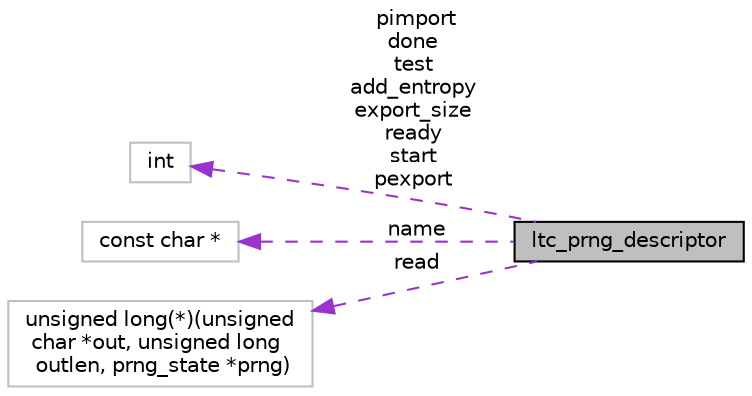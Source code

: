 digraph "ltc_prng_descriptor"
{
 // LATEX_PDF_SIZE
  edge [fontname="Helvetica",fontsize="10",labelfontname="Helvetica",labelfontsize="10"];
  node [fontname="Helvetica",fontsize="10",shape=record];
  rankdir="LR";
  Node1 [label="ltc_prng_descriptor",height=0.2,width=0.4,color="black", fillcolor="grey75", style="filled", fontcolor="black",tooltip="PRNG descriptor."];
  Node2 -> Node1 [dir="back",color="darkorchid3",fontsize="10",style="dashed",label=" pimport\ndone\ntest\nadd_entropy\nexport_size\nready\nstart\npexport" ,fontname="Helvetica"];
  Node2 [label="int",height=0.2,width=0.4,color="grey75", fillcolor="white", style="filled",tooltip=" "];
  Node3 -> Node1 [dir="back",color="darkorchid3",fontsize="10",style="dashed",label=" name" ,fontname="Helvetica"];
  Node3 [label="const char *",height=0.2,width=0.4,color="grey75", fillcolor="white", style="filled",tooltip=" "];
  Node4 -> Node1 [dir="back",color="darkorchid3",fontsize="10",style="dashed",label=" read" ,fontname="Helvetica"];
  Node4 [label="unsigned long(*)(unsigned\l char *out, unsigned long\l outlen, prng_state *prng)",height=0.2,width=0.4,color="grey75", fillcolor="white", style="filled",tooltip=" "];
}

